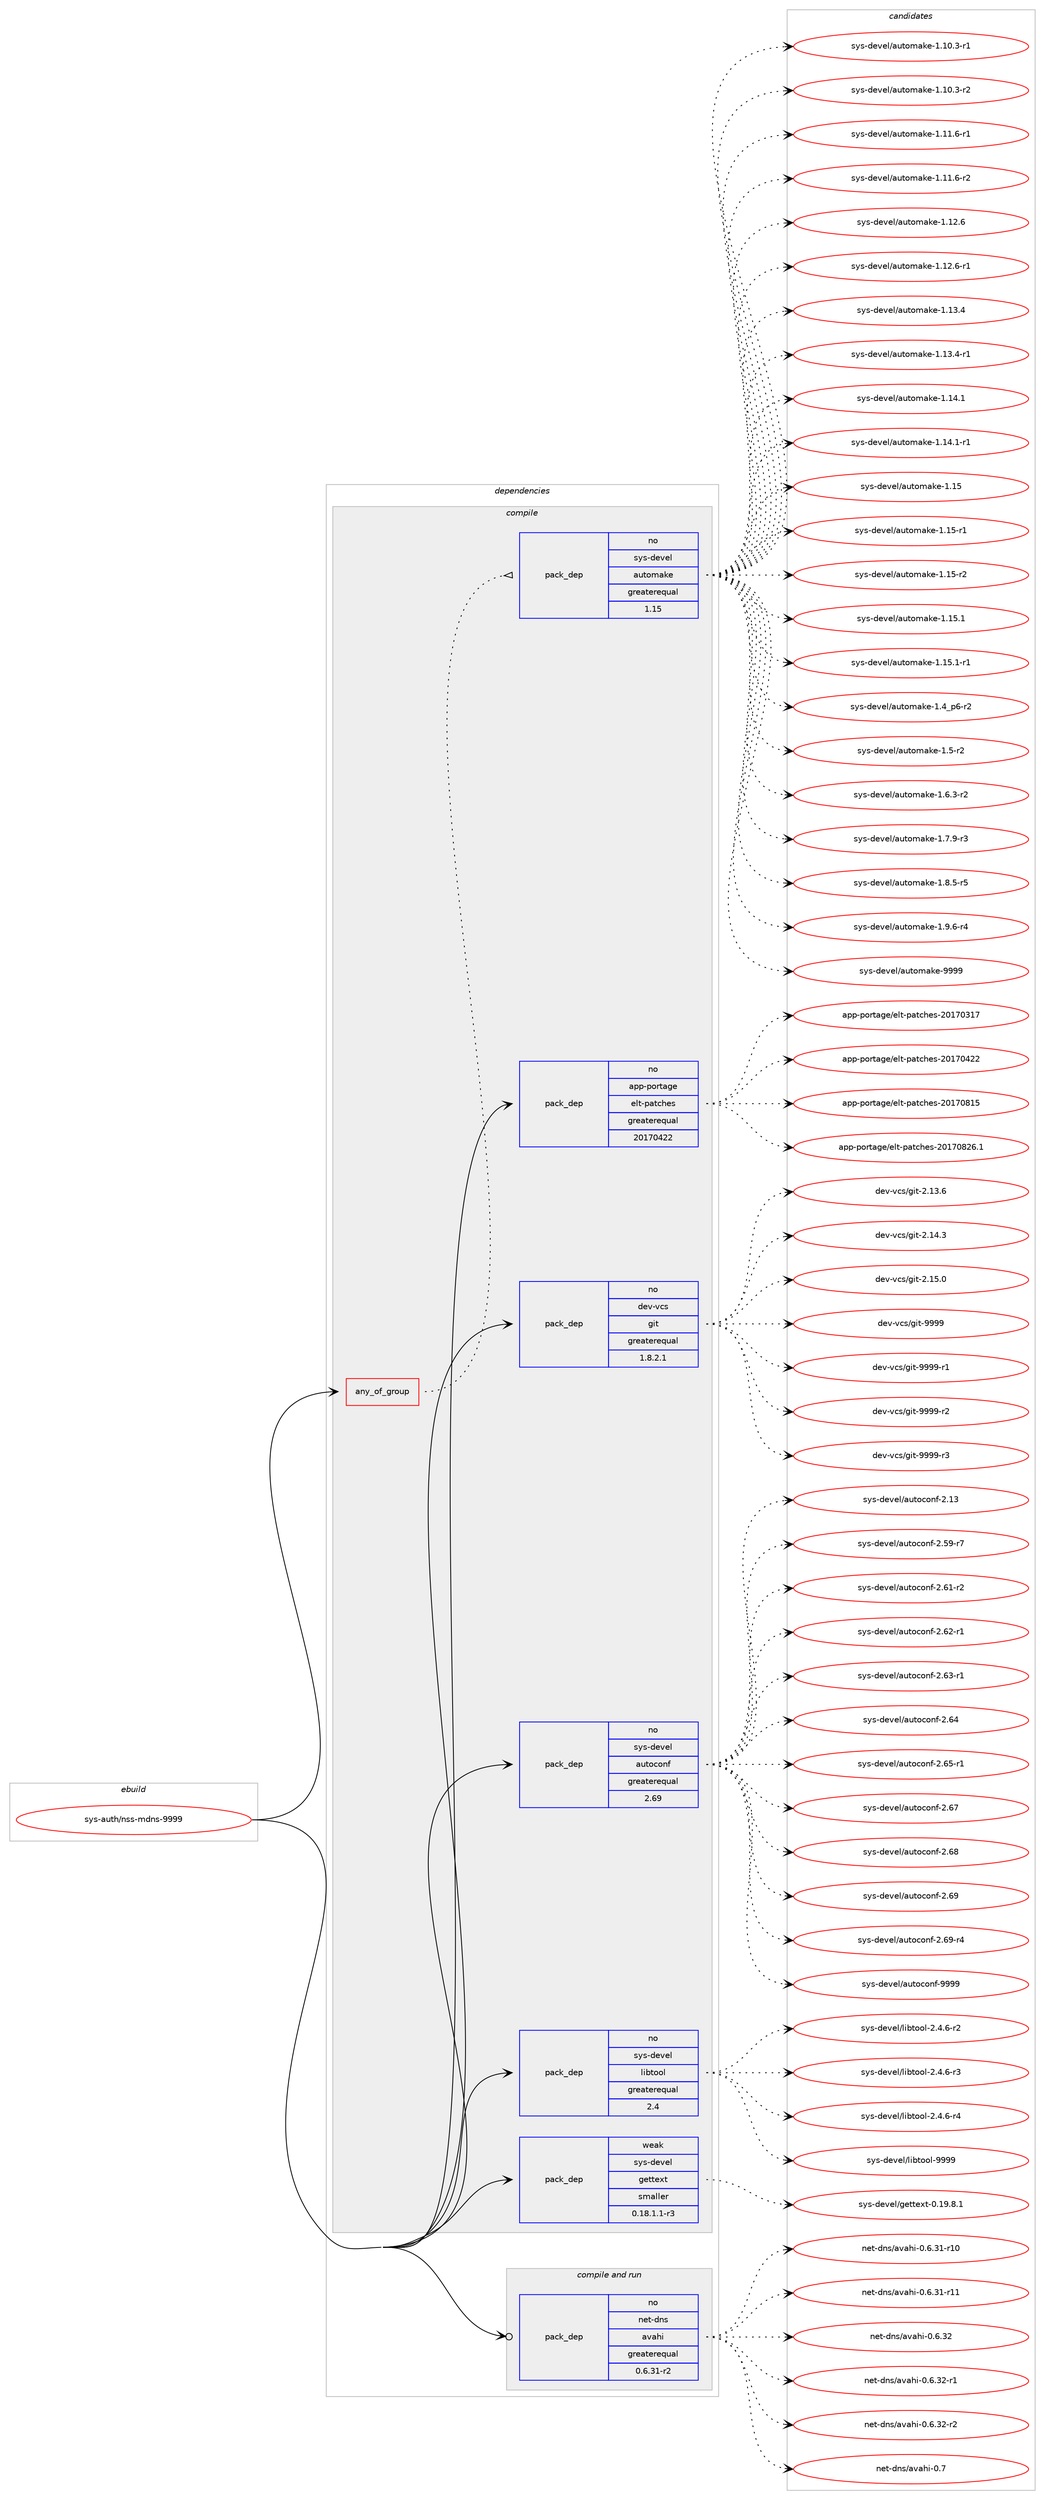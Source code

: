 digraph prolog {

# *************
# Graph options
# *************

newrank=true;
concentrate=true;
compound=true;
graph [rankdir=LR,fontname=Helvetica,fontsize=10,ranksep=1.5];#, ranksep=2.5, nodesep=0.2];
edge  [arrowhead=vee];
node  [fontname=Helvetica,fontsize=10];

# **********
# The ebuild
# **********

subgraph cluster_leftcol {
color=gray;
rank=same;
label=<<i>ebuild</i>>;
id [label="sys-auth/nss-mdns-9999", color=red, width=4, href="../sys-auth/nss-mdns-9999.svg"];
}

# ****************
# The dependencies
# ****************

subgraph cluster_midcol {
color=gray;
label=<<i>dependencies</i>>;
subgraph cluster_compile {
fillcolor="#eeeeee";
style=filled;
label=<<i>compile</i>>;
subgraph any7969 {
dependency474879 [label=<<TABLE BORDER="0" CELLBORDER="1" CELLSPACING="0" CELLPADDING="4"><TR><TD CELLPADDING="10">any_of_group</TD></TR></TABLE>>, shape=none, color=red];subgraph pack352225 {
dependency474880 [label=<<TABLE BORDER="0" CELLBORDER="1" CELLSPACING="0" CELLPADDING="4" WIDTH="220"><TR><TD ROWSPAN="6" CELLPADDING="30">pack_dep</TD></TR><TR><TD WIDTH="110">no</TD></TR><TR><TD>sys-devel</TD></TR><TR><TD>automake</TD></TR><TR><TD>greaterequal</TD></TR><TR><TD>1.15</TD></TR></TABLE>>, shape=none, color=blue];
}
dependency474879:e -> dependency474880:w [weight=20,style="dotted",arrowhead="oinv"];
}
id:e -> dependency474879:w [weight=20,style="solid",arrowhead="vee"];
subgraph pack352226 {
dependency474881 [label=<<TABLE BORDER="0" CELLBORDER="1" CELLSPACING="0" CELLPADDING="4" WIDTH="220"><TR><TD ROWSPAN="6" CELLPADDING="30">pack_dep</TD></TR><TR><TD WIDTH="110">no</TD></TR><TR><TD>app-portage</TD></TR><TR><TD>elt-patches</TD></TR><TR><TD>greaterequal</TD></TR><TR><TD>20170422</TD></TR></TABLE>>, shape=none, color=blue];
}
id:e -> dependency474881:w [weight=20,style="solid",arrowhead="vee"];
subgraph pack352227 {
dependency474882 [label=<<TABLE BORDER="0" CELLBORDER="1" CELLSPACING="0" CELLPADDING="4" WIDTH="220"><TR><TD ROWSPAN="6" CELLPADDING="30">pack_dep</TD></TR><TR><TD WIDTH="110">no</TD></TR><TR><TD>dev-vcs</TD></TR><TR><TD>git</TD></TR><TR><TD>greaterequal</TD></TR><TR><TD>1.8.2.1</TD></TR></TABLE>>, shape=none, color=blue];
}
id:e -> dependency474882:w [weight=20,style="solid",arrowhead="vee"];
subgraph pack352228 {
dependency474883 [label=<<TABLE BORDER="0" CELLBORDER="1" CELLSPACING="0" CELLPADDING="4" WIDTH="220"><TR><TD ROWSPAN="6" CELLPADDING="30">pack_dep</TD></TR><TR><TD WIDTH="110">no</TD></TR><TR><TD>sys-devel</TD></TR><TR><TD>autoconf</TD></TR><TR><TD>greaterequal</TD></TR><TR><TD>2.69</TD></TR></TABLE>>, shape=none, color=blue];
}
id:e -> dependency474883:w [weight=20,style="solid",arrowhead="vee"];
subgraph pack352229 {
dependency474884 [label=<<TABLE BORDER="0" CELLBORDER="1" CELLSPACING="0" CELLPADDING="4" WIDTH="220"><TR><TD ROWSPAN="6" CELLPADDING="30">pack_dep</TD></TR><TR><TD WIDTH="110">no</TD></TR><TR><TD>sys-devel</TD></TR><TR><TD>libtool</TD></TR><TR><TD>greaterequal</TD></TR><TR><TD>2.4</TD></TR></TABLE>>, shape=none, color=blue];
}
id:e -> dependency474884:w [weight=20,style="solid",arrowhead="vee"];
subgraph pack352230 {
dependency474885 [label=<<TABLE BORDER="0" CELLBORDER="1" CELLSPACING="0" CELLPADDING="4" WIDTH="220"><TR><TD ROWSPAN="6" CELLPADDING="30">pack_dep</TD></TR><TR><TD WIDTH="110">weak</TD></TR><TR><TD>sys-devel</TD></TR><TR><TD>gettext</TD></TR><TR><TD>smaller</TD></TR><TR><TD>0.18.1.1-r3</TD></TR></TABLE>>, shape=none, color=blue];
}
id:e -> dependency474885:w [weight=20,style="solid",arrowhead="vee"];
}
subgraph cluster_compileandrun {
fillcolor="#eeeeee";
style=filled;
label=<<i>compile and run</i>>;
subgraph pack352231 {
dependency474886 [label=<<TABLE BORDER="0" CELLBORDER="1" CELLSPACING="0" CELLPADDING="4" WIDTH="220"><TR><TD ROWSPAN="6" CELLPADDING="30">pack_dep</TD></TR><TR><TD WIDTH="110">no</TD></TR><TR><TD>net-dns</TD></TR><TR><TD>avahi</TD></TR><TR><TD>greaterequal</TD></TR><TR><TD>0.6.31-r2</TD></TR></TABLE>>, shape=none, color=blue];
}
id:e -> dependency474886:w [weight=20,style="solid",arrowhead="odotvee"];
}
subgraph cluster_run {
fillcolor="#eeeeee";
style=filled;
label=<<i>run</i>>;
}
}

# **************
# The candidates
# **************

subgraph cluster_choices {
rank=same;
color=gray;
label=<<i>candidates</i>>;

subgraph choice352225 {
color=black;
nodesep=1;
choice11512111545100101118101108479711711611110997107101454946494846514511449 [label="sys-devel/automake-1.10.3-r1", color=red, width=4,href="../sys-devel/automake-1.10.3-r1.svg"];
choice11512111545100101118101108479711711611110997107101454946494846514511450 [label="sys-devel/automake-1.10.3-r2", color=red, width=4,href="../sys-devel/automake-1.10.3-r2.svg"];
choice11512111545100101118101108479711711611110997107101454946494946544511449 [label="sys-devel/automake-1.11.6-r1", color=red, width=4,href="../sys-devel/automake-1.11.6-r1.svg"];
choice11512111545100101118101108479711711611110997107101454946494946544511450 [label="sys-devel/automake-1.11.6-r2", color=red, width=4,href="../sys-devel/automake-1.11.6-r2.svg"];
choice1151211154510010111810110847971171161111099710710145494649504654 [label="sys-devel/automake-1.12.6", color=red, width=4,href="../sys-devel/automake-1.12.6.svg"];
choice11512111545100101118101108479711711611110997107101454946495046544511449 [label="sys-devel/automake-1.12.6-r1", color=red, width=4,href="../sys-devel/automake-1.12.6-r1.svg"];
choice1151211154510010111810110847971171161111099710710145494649514652 [label="sys-devel/automake-1.13.4", color=red, width=4,href="../sys-devel/automake-1.13.4.svg"];
choice11512111545100101118101108479711711611110997107101454946495146524511449 [label="sys-devel/automake-1.13.4-r1", color=red, width=4,href="../sys-devel/automake-1.13.4-r1.svg"];
choice1151211154510010111810110847971171161111099710710145494649524649 [label="sys-devel/automake-1.14.1", color=red, width=4,href="../sys-devel/automake-1.14.1.svg"];
choice11512111545100101118101108479711711611110997107101454946495246494511449 [label="sys-devel/automake-1.14.1-r1", color=red, width=4,href="../sys-devel/automake-1.14.1-r1.svg"];
choice115121115451001011181011084797117116111109971071014549464953 [label="sys-devel/automake-1.15", color=red, width=4,href="../sys-devel/automake-1.15.svg"];
choice1151211154510010111810110847971171161111099710710145494649534511449 [label="sys-devel/automake-1.15-r1", color=red, width=4,href="../sys-devel/automake-1.15-r1.svg"];
choice1151211154510010111810110847971171161111099710710145494649534511450 [label="sys-devel/automake-1.15-r2", color=red, width=4,href="../sys-devel/automake-1.15-r2.svg"];
choice1151211154510010111810110847971171161111099710710145494649534649 [label="sys-devel/automake-1.15.1", color=red, width=4,href="../sys-devel/automake-1.15.1.svg"];
choice11512111545100101118101108479711711611110997107101454946495346494511449 [label="sys-devel/automake-1.15.1-r1", color=red, width=4,href="../sys-devel/automake-1.15.1-r1.svg"];
choice115121115451001011181011084797117116111109971071014549465295112544511450 [label="sys-devel/automake-1.4_p6-r2", color=red, width=4,href="../sys-devel/automake-1.4_p6-r2.svg"];
choice11512111545100101118101108479711711611110997107101454946534511450 [label="sys-devel/automake-1.5-r2", color=red, width=4,href="../sys-devel/automake-1.5-r2.svg"];
choice115121115451001011181011084797117116111109971071014549465446514511450 [label="sys-devel/automake-1.6.3-r2", color=red, width=4,href="../sys-devel/automake-1.6.3-r2.svg"];
choice115121115451001011181011084797117116111109971071014549465546574511451 [label="sys-devel/automake-1.7.9-r3", color=red, width=4,href="../sys-devel/automake-1.7.9-r3.svg"];
choice115121115451001011181011084797117116111109971071014549465646534511453 [label="sys-devel/automake-1.8.5-r5", color=red, width=4,href="../sys-devel/automake-1.8.5-r5.svg"];
choice115121115451001011181011084797117116111109971071014549465746544511452 [label="sys-devel/automake-1.9.6-r4", color=red, width=4,href="../sys-devel/automake-1.9.6-r4.svg"];
choice115121115451001011181011084797117116111109971071014557575757 [label="sys-devel/automake-9999", color=red, width=4,href="../sys-devel/automake-9999.svg"];
dependency474880:e -> choice11512111545100101118101108479711711611110997107101454946494846514511449:w [style=dotted,weight="100"];
dependency474880:e -> choice11512111545100101118101108479711711611110997107101454946494846514511450:w [style=dotted,weight="100"];
dependency474880:e -> choice11512111545100101118101108479711711611110997107101454946494946544511449:w [style=dotted,weight="100"];
dependency474880:e -> choice11512111545100101118101108479711711611110997107101454946494946544511450:w [style=dotted,weight="100"];
dependency474880:e -> choice1151211154510010111810110847971171161111099710710145494649504654:w [style=dotted,weight="100"];
dependency474880:e -> choice11512111545100101118101108479711711611110997107101454946495046544511449:w [style=dotted,weight="100"];
dependency474880:e -> choice1151211154510010111810110847971171161111099710710145494649514652:w [style=dotted,weight="100"];
dependency474880:e -> choice11512111545100101118101108479711711611110997107101454946495146524511449:w [style=dotted,weight="100"];
dependency474880:e -> choice1151211154510010111810110847971171161111099710710145494649524649:w [style=dotted,weight="100"];
dependency474880:e -> choice11512111545100101118101108479711711611110997107101454946495246494511449:w [style=dotted,weight="100"];
dependency474880:e -> choice115121115451001011181011084797117116111109971071014549464953:w [style=dotted,weight="100"];
dependency474880:e -> choice1151211154510010111810110847971171161111099710710145494649534511449:w [style=dotted,weight="100"];
dependency474880:e -> choice1151211154510010111810110847971171161111099710710145494649534511450:w [style=dotted,weight="100"];
dependency474880:e -> choice1151211154510010111810110847971171161111099710710145494649534649:w [style=dotted,weight="100"];
dependency474880:e -> choice11512111545100101118101108479711711611110997107101454946495346494511449:w [style=dotted,weight="100"];
dependency474880:e -> choice115121115451001011181011084797117116111109971071014549465295112544511450:w [style=dotted,weight="100"];
dependency474880:e -> choice11512111545100101118101108479711711611110997107101454946534511450:w [style=dotted,weight="100"];
dependency474880:e -> choice115121115451001011181011084797117116111109971071014549465446514511450:w [style=dotted,weight="100"];
dependency474880:e -> choice115121115451001011181011084797117116111109971071014549465546574511451:w [style=dotted,weight="100"];
dependency474880:e -> choice115121115451001011181011084797117116111109971071014549465646534511453:w [style=dotted,weight="100"];
dependency474880:e -> choice115121115451001011181011084797117116111109971071014549465746544511452:w [style=dotted,weight="100"];
dependency474880:e -> choice115121115451001011181011084797117116111109971071014557575757:w [style=dotted,weight="100"];
}
subgraph choice352226 {
color=black;
nodesep=1;
choice97112112451121111141169710310147101108116451129711699104101115455048495548514955 [label="app-portage/elt-patches-20170317", color=red, width=4,href="../app-portage/elt-patches-20170317.svg"];
choice97112112451121111141169710310147101108116451129711699104101115455048495548525050 [label="app-portage/elt-patches-20170422", color=red, width=4,href="../app-portage/elt-patches-20170422.svg"];
choice97112112451121111141169710310147101108116451129711699104101115455048495548564953 [label="app-portage/elt-patches-20170815", color=red, width=4,href="../app-portage/elt-patches-20170815.svg"];
choice971121124511211111411697103101471011081164511297116991041011154550484955485650544649 [label="app-portage/elt-patches-20170826.1", color=red, width=4,href="../app-portage/elt-patches-20170826.1.svg"];
dependency474881:e -> choice97112112451121111141169710310147101108116451129711699104101115455048495548514955:w [style=dotted,weight="100"];
dependency474881:e -> choice97112112451121111141169710310147101108116451129711699104101115455048495548525050:w [style=dotted,weight="100"];
dependency474881:e -> choice97112112451121111141169710310147101108116451129711699104101115455048495548564953:w [style=dotted,weight="100"];
dependency474881:e -> choice971121124511211111411697103101471011081164511297116991041011154550484955485650544649:w [style=dotted,weight="100"];
}
subgraph choice352227 {
color=black;
nodesep=1;
choice10010111845118991154710310511645504649514654 [label="dev-vcs/git-2.13.6", color=red, width=4,href="../dev-vcs/git-2.13.6.svg"];
choice10010111845118991154710310511645504649524651 [label="dev-vcs/git-2.14.3", color=red, width=4,href="../dev-vcs/git-2.14.3.svg"];
choice10010111845118991154710310511645504649534648 [label="dev-vcs/git-2.15.0", color=red, width=4,href="../dev-vcs/git-2.15.0.svg"];
choice1001011184511899115471031051164557575757 [label="dev-vcs/git-9999", color=red, width=4,href="../dev-vcs/git-9999.svg"];
choice10010111845118991154710310511645575757574511449 [label="dev-vcs/git-9999-r1", color=red, width=4,href="../dev-vcs/git-9999-r1.svg"];
choice10010111845118991154710310511645575757574511450 [label="dev-vcs/git-9999-r2", color=red, width=4,href="../dev-vcs/git-9999-r2.svg"];
choice10010111845118991154710310511645575757574511451 [label="dev-vcs/git-9999-r3", color=red, width=4,href="../dev-vcs/git-9999-r3.svg"];
dependency474882:e -> choice10010111845118991154710310511645504649514654:w [style=dotted,weight="100"];
dependency474882:e -> choice10010111845118991154710310511645504649524651:w [style=dotted,weight="100"];
dependency474882:e -> choice10010111845118991154710310511645504649534648:w [style=dotted,weight="100"];
dependency474882:e -> choice1001011184511899115471031051164557575757:w [style=dotted,weight="100"];
dependency474882:e -> choice10010111845118991154710310511645575757574511449:w [style=dotted,weight="100"];
dependency474882:e -> choice10010111845118991154710310511645575757574511450:w [style=dotted,weight="100"];
dependency474882:e -> choice10010111845118991154710310511645575757574511451:w [style=dotted,weight="100"];
}
subgraph choice352228 {
color=black;
nodesep=1;
choice115121115451001011181011084797117116111991111101024550464951 [label="sys-devel/autoconf-2.13", color=red, width=4,href="../sys-devel/autoconf-2.13.svg"];
choice1151211154510010111810110847971171161119911111010245504653574511455 [label="sys-devel/autoconf-2.59-r7", color=red, width=4,href="../sys-devel/autoconf-2.59-r7.svg"];
choice1151211154510010111810110847971171161119911111010245504654494511450 [label="sys-devel/autoconf-2.61-r2", color=red, width=4,href="../sys-devel/autoconf-2.61-r2.svg"];
choice1151211154510010111810110847971171161119911111010245504654504511449 [label="sys-devel/autoconf-2.62-r1", color=red, width=4,href="../sys-devel/autoconf-2.62-r1.svg"];
choice1151211154510010111810110847971171161119911111010245504654514511449 [label="sys-devel/autoconf-2.63-r1", color=red, width=4,href="../sys-devel/autoconf-2.63-r1.svg"];
choice115121115451001011181011084797117116111991111101024550465452 [label="sys-devel/autoconf-2.64", color=red, width=4,href="../sys-devel/autoconf-2.64.svg"];
choice1151211154510010111810110847971171161119911111010245504654534511449 [label="sys-devel/autoconf-2.65-r1", color=red, width=4,href="../sys-devel/autoconf-2.65-r1.svg"];
choice115121115451001011181011084797117116111991111101024550465455 [label="sys-devel/autoconf-2.67", color=red, width=4,href="../sys-devel/autoconf-2.67.svg"];
choice115121115451001011181011084797117116111991111101024550465456 [label="sys-devel/autoconf-2.68", color=red, width=4,href="../sys-devel/autoconf-2.68.svg"];
choice115121115451001011181011084797117116111991111101024550465457 [label="sys-devel/autoconf-2.69", color=red, width=4,href="../sys-devel/autoconf-2.69.svg"];
choice1151211154510010111810110847971171161119911111010245504654574511452 [label="sys-devel/autoconf-2.69-r4", color=red, width=4,href="../sys-devel/autoconf-2.69-r4.svg"];
choice115121115451001011181011084797117116111991111101024557575757 [label="sys-devel/autoconf-9999", color=red, width=4,href="../sys-devel/autoconf-9999.svg"];
dependency474883:e -> choice115121115451001011181011084797117116111991111101024550464951:w [style=dotted,weight="100"];
dependency474883:e -> choice1151211154510010111810110847971171161119911111010245504653574511455:w [style=dotted,weight="100"];
dependency474883:e -> choice1151211154510010111810110847971171161119911111010245504654494511450:w [style=dotted,weight="100"];
dependency474883:e -> choice1151211154510010111810110847971171161119911111010245504654504511449:w [style=dotted,weight="100"];
dependency474883:e -> choice1151211154510010111810110847971171161119911111010245504654514511449:w [style=dotted,weight="100"];
dependency474883:e -> choice115121115451001011181011084797117116111991111101024550465452:w [style=dotted,weight="100"];
dependency474883:e -> choice1151211154510010111810110847971171161119911111010245504654534511449:w [style=dotted,weight="100"];
dependency474883:e -> choice115121115451001011181011084797117116111991111101024550465455:w [style=dotted,weight="100"];
dependency474883:e -> choice115121115451001011181011084797117116111991111101024550465456:w [style=dotted,weight="100"];
dependency474883:e -> choice115121115451001011181011084797117116111991111101024550465457:w [style=dotted,weight="100"];
dependency474883:e -> choice1151211154510010111810110847971171161119911111010245504654574511452:w [style=dotted,weight="100"];
dependency474883:e -> choice115121115451001011181011084797117116111991111101024557575757:w [style=dotted,weight="100"];
}
subgraph choice352229 {
color=black;
nodesep=1;
choice1151211154510010111810110847108105981161111111084550465246544511450 [label="sys-devel/libtool-2.4.6-r2", color=red, width=4,href="../sys-devel/libtool-2.4.6-r2.svg"];
choice1151211154510010111810110847108105981161111111084550465246544511451 [label="sys-devel/libtool-2.4.6-r3", color=red, width=4,href="../sys-devel/libtool-2.4.6-r3.svg"];
choice1151211154510010111810110847108105981161111111084550465246544511452 [label="sys-devel/libtool-2.4.6-r4", color=red, width=4,href="../sys-devel/libtool-2.4.6-r4.svg"];
choice1151211154510010111810110847108105981161111111084557575757 [label="sys-devel/libtool-9999", color=red, width=4,href="../sys-devel/libtool-9999.svg"];
dependency474884:e -> choice1151211154510010111810110847108105981161111111084550465246544511450:w [style=dotted,weight="100"];
dependency474884:e -> choice1151211154510010111810110847108105981161111111084550465246544511451:w [style=dotted,weight="100"];
dependency474884:e -> choice1151211154510010111810110847108105981161111111084550465246544511452:w [style=dotted,weight="100"];
dependency474884:e -> choice1151211154510010111810110847108105981161111111084557575757:w [style=dotted,weight="100"];
}
subgraph choice352230 {
color=black;
nodesep=1;
choice1151211154510010111810110847103101116116101120116454846495746564649 [label="sys-devel/gettext-0.19.8.1", color=red, width=4,href="../sys-devel/gettext-0.19.8.1.svg"];
dependency474885:e -> choice1151211154510010111810110847103101116116101120116454846495746564649:w [style=dotted,weight="100"];
}
subgraph choice352231 {
color=black;
nodesep=1;
choice1101011164510011011547971189710410545484654465149451144948 [label="net-dns/avahi-0.6.31-r10", color=red, width=4,href="../net-dns/avahi-0.6.31-r10.svg"];
choice1101011164510011011547971189710410545484654465149451144949 [label="net-dns/avahi-0.6.31-r11", color=red, width=4,href="../net-dns/avahi-0.6.31-r11.svg"];
choice1101011164510011011547971189710410545484654465150 [label="net-dns/avahi-0.6.32", color=red, width=4,href="../net-dns/avahi-0.6.32.svg"];
choice11010111645100110115479711897104105454846544651504511449 [label="net-dns/avahi-0.6.32-r1", color=red, width=4,href="../net-dns/avahi-0.6.32-r1.svg"];
choice11010111645100110115479711897104105454846544651504511450 [label="net-dns/avahi-0.6.32-r2", color=red, width=4,href="../net-dns/avahi-0.6.32-r2.svg"];
choice1101011164510011011547971189710410545484655 [label="net-dns/avahi-0.7", color=red, width=4,href="../net-dns/avahi-0.7.svg"];
dependency474886:e -> choice1101011164510011011547971189710410545484654465149451144948:w [style=dotted,weight="100"];
dependency474886:e -> choice1101011164510011011547971189710410545484654465149451144949:w [style=dotted,weight="100"];
dependency474886:e -> choice1101011164510011011547971189710410545484654465150:w [style=dotted,weight="100"];
dependency474886:e -> choice11010111645100110115479711897104105454846544651504511449:w [style=dotted,weight="100"];
dependency474886:e -> choice11010111645100110115479711897104105454846544651504511450:w [style=dotted,weight="100"];
dependency474886:e -> choice1101011164510011011547971189710410545484655:w [style=dotted,weight="100"];
}
}

}
